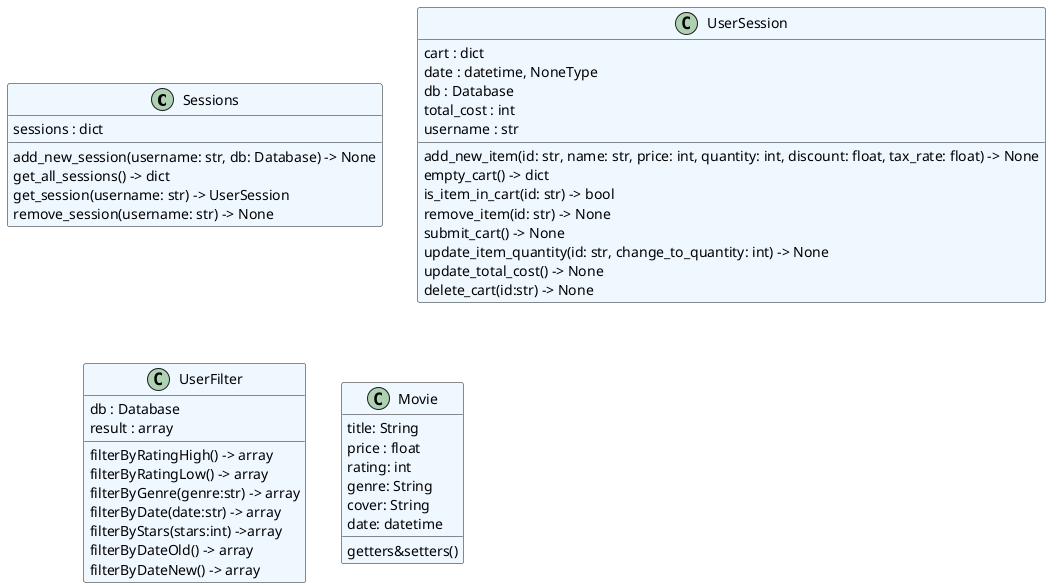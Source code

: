 @startuml classes
set namespaceSeparator none
class "Sessions" as core.session.Sessions #aliceblue {
  sessions : dict
  add_new_session(username: str, db: Database) -> None
  get_all_sessions() -> dict
  get_session(username: str) -> UserSession
  remove_session(username: str) -> None
}
class "UserSession" as core.session.UserSession #aliceblue {
  cart : dict
  date : datetime, NoneType
  db : Database
  total_cost : int
  username : str
  add_new_item(id: str, name: str, price: int, quantity: int, discount: float, tax_rate: float) -> None
  empty_cart() -> dict
  is_item_in_cart(id: str) -> bool
  remove_item(id: str) -> None
  submit_cart() -> None
  update_item_quantity(id: str, change_to_quantity: int) -> None
  update_total_cost() -> None
  delete_cart(id:str) -> None
  
}
class "UserFilter" as core.session.UserFilter #aliceblue{
  db : Database
  result : array
  filterByRatingHigh() -> array
  filterByRatingLow() -> array
  filterByGenre(genre:str) -> array
  filterByDate(date:str) -> array
  filterByStars(stars:int) ->array
  filterByDateOld() -> array
  filterByDateNew() -> array
}
class "Movie" as core #aliceblue{
   title: String
   price : float
   rating: int
   genre: String
   cover: String
   date: datetime
   getters&setters()
}

@enduml
